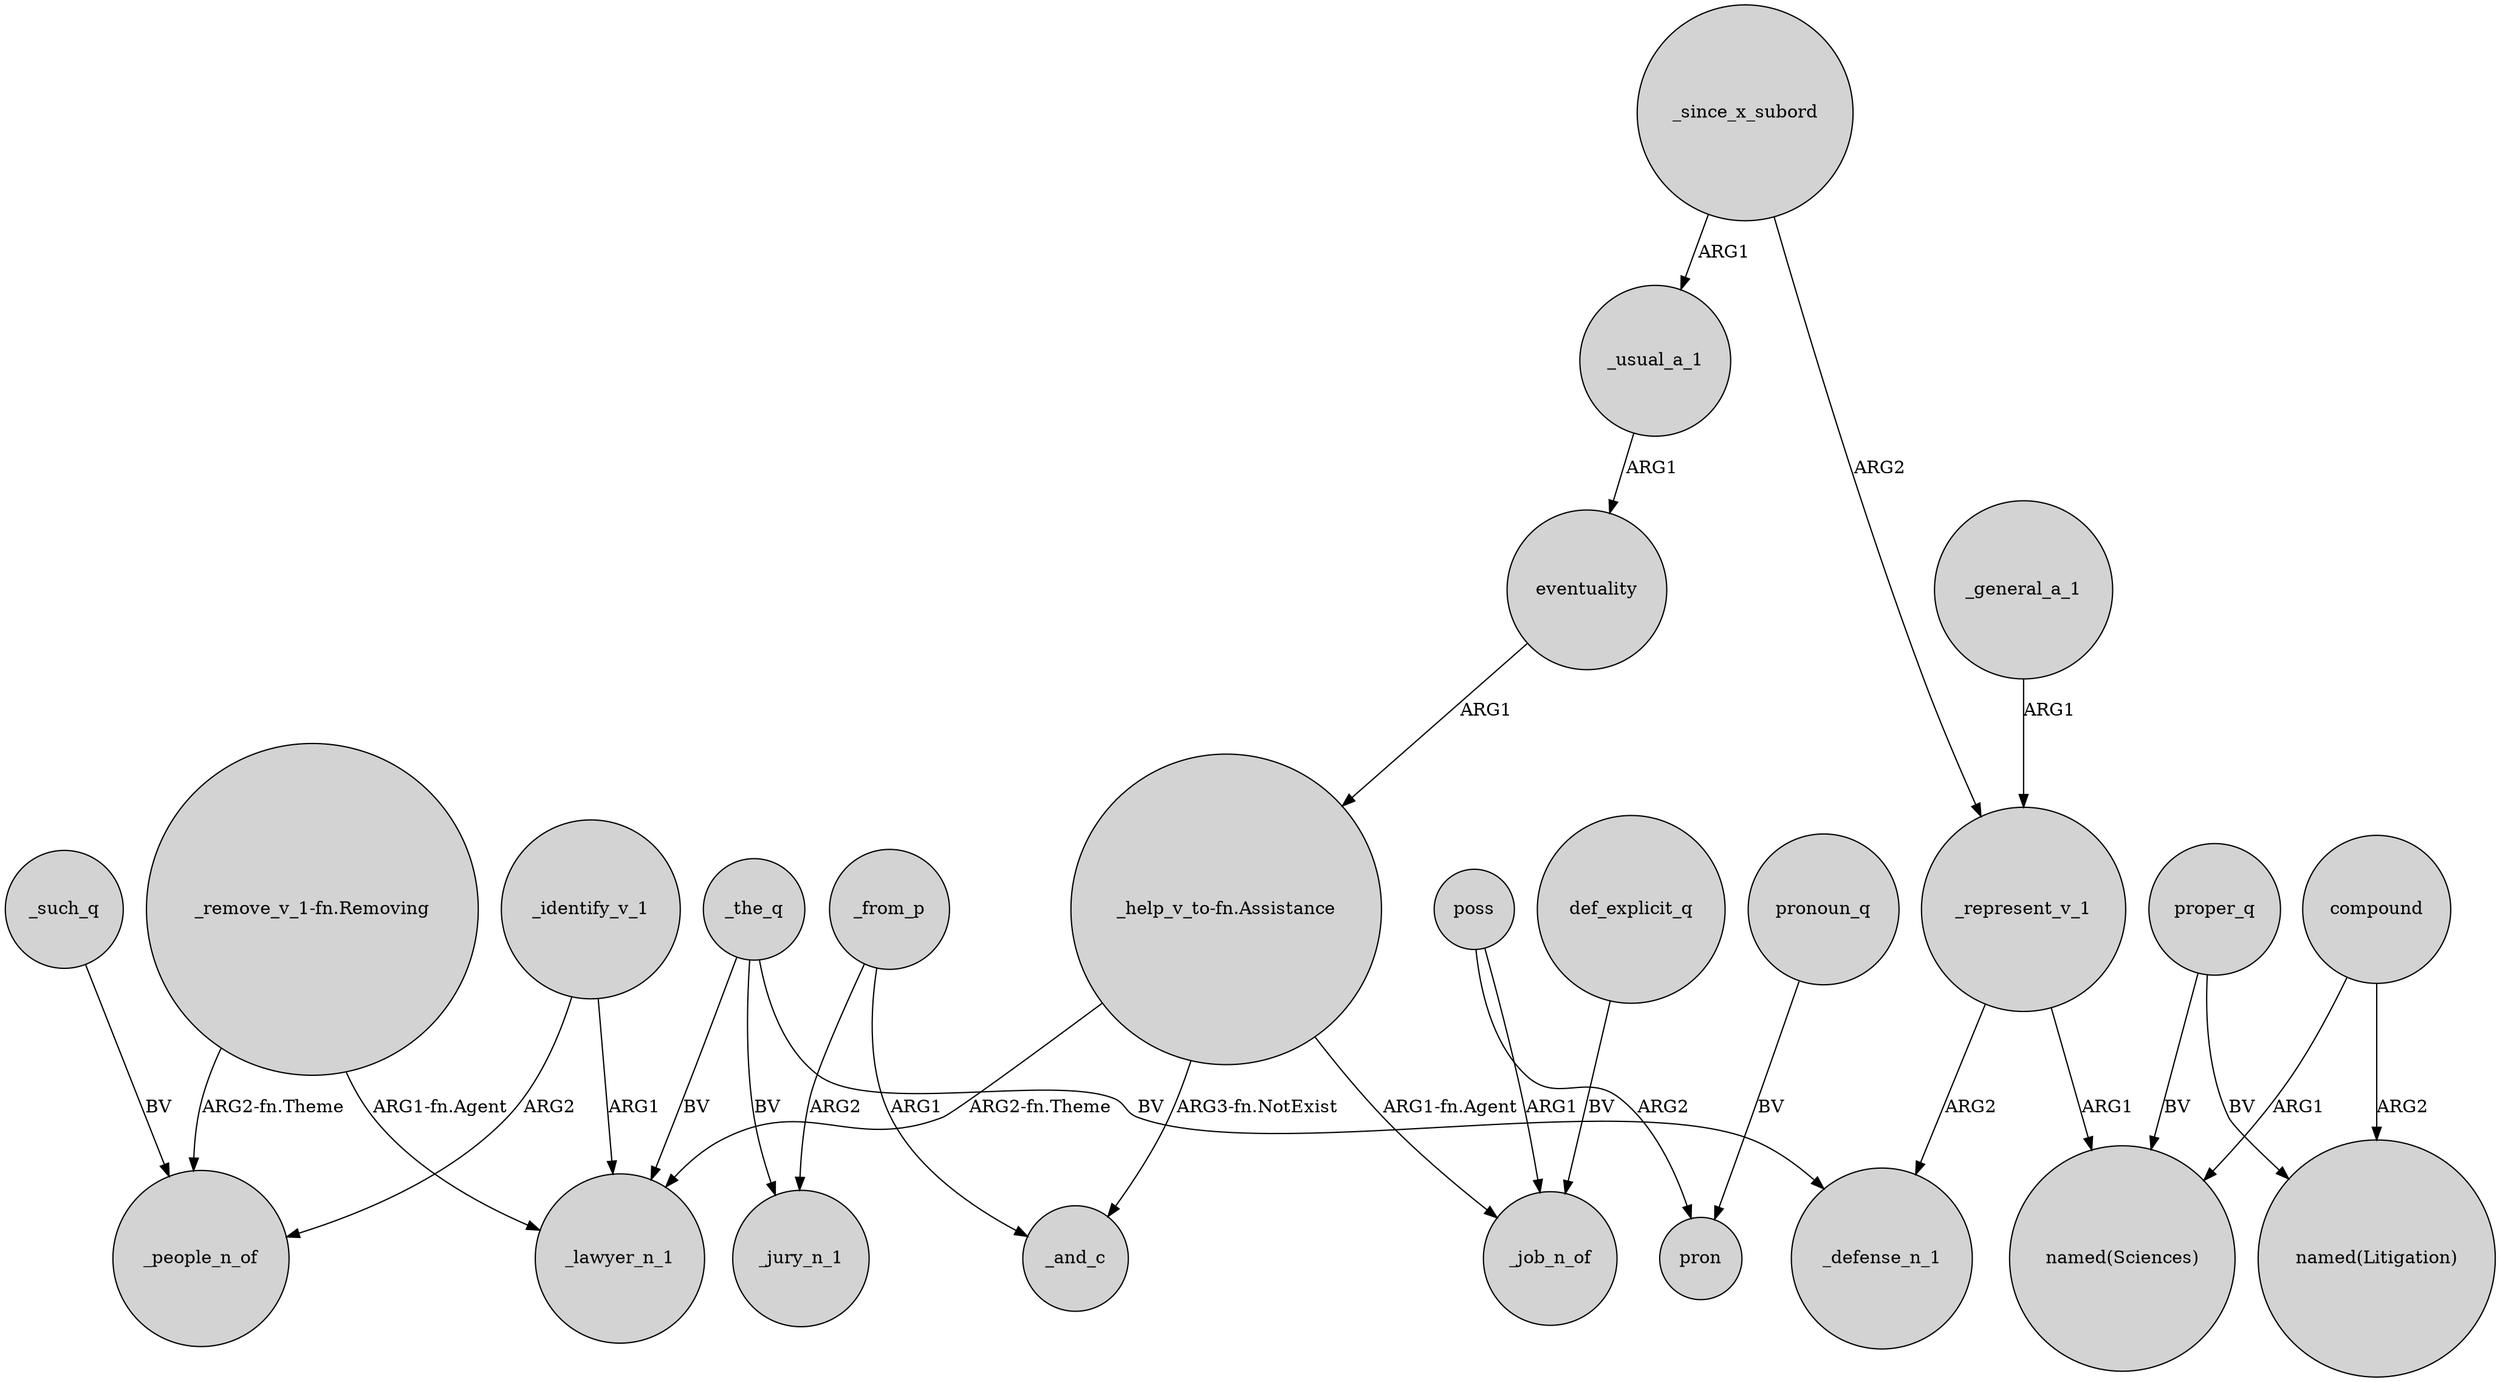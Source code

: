 digraph {
	node [shape=circle style=filled]
	_general_a_1 -> _represent_v_1 [label=ARG1]
	_the_q -> _lawyer_n_1 [label=BV]
	poss -> pron [label=ARG2]
	_identify_v_1 -> _lawyer_n_1 [label=ARG1]
	"_help_v_to-fn.Assistance" -> _and_c [label="ARG3-fn.NotExist"]
	_represent_v_1 -> _defense_n_1 [label=ARG2]
	_represent_v_1 -> "named(Sciences)" [label=ARG1]
	compound -> "named(Sciences)" [label=ARG1]
	_from_p -> _and_c [label=ARG1]
	pronoun_q -> pron [label=BV]
	_since_x_subord -> _represent_v_1 [label=ARG2]
	_the_q -> _defense_n_1 [label=BV]
	_usual_a_1 -> eventuality [label=ARG1]
	_such_q -> _people_n_of [label=BV]
	compound -> "named(Litigation)" [label=ARG2]
	poss -> _job_n_of [label=ARG1]
	def_explicit_q -> _job_n_of [label=BV]
	"_remove_v_1-fn.Removing" -> _people_n_of [label="ARG2-fn.Theme"]
	proper_q -> "named(Litigation)" [label=BV]
	"_help_v_to-fn.Assistance" -> _lawyer_n_1 [label="ARG2-fn.Theme"]
	_from_p -> _jury_n_1 [label=ARG2]
	_since_x_subord -> _usual_a_1 [label=ARG1]
	"_help_v_to-fn.Assistance" -> _job_n_of [label="ARG1-fn.Agent"]
	"_remove_v_1-fn.Removing" -> _lawyer_n_1 [label="ARG1-fn.Agent"]
	_identify_v_1 -> _people_n_of [label=ARG2]
	eventuality -> "_help_v_to-fn.Assistance" [label=ARG1]
	proper_q -> "named(Sciences)" [label=BV]
	_the_q -> _jury_n_1 [label=BV]
}
